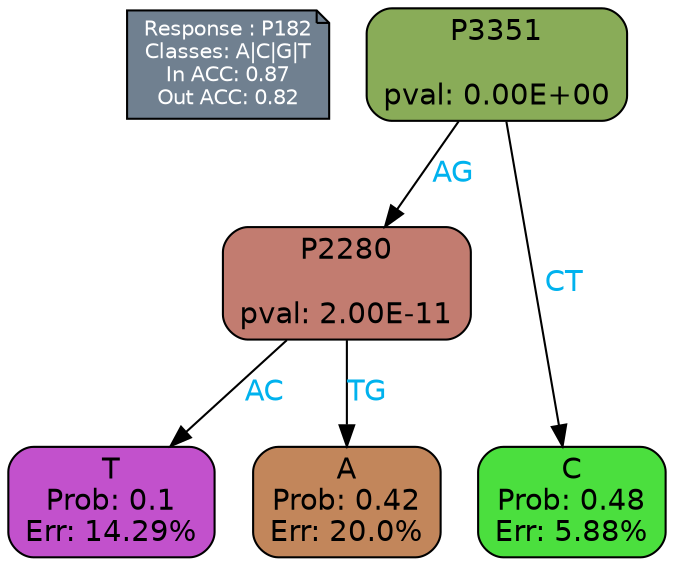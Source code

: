 digraph Tree {
node [shape=box, style="filled, rounded", color="black", fontname=helvetica] ;
graph [ranksep=equally, splines=polylines, bgcolor=transparent, dpi=600] ;
edge [fontname=helvetica] ;
LEGEND [label="Response : P182
Classes: A|C|G|T
In ACC: 0.87
Out ACC: 0.82
",shape=note,align=left,style=filled,fillcolor="slategray",fontcolor="white",fontsize=10];1 [label="P3351

pval: 0.00E+00", fillcolor="#89ac58"] ;
2 [label="P2280

pval: 2.00E-11", fillcolor="#c27c70"] ;
3 [label="T
Prob: 0.1
Err: 14.29%", fillcolor="#c251cc"] ;
4 [label="A
Prob: 0.42
Err: 20.0%", fillcolor="#c2865b"] ;
5 [label="C
Prob: 0.48
Err: 5.88%", fillcolor="#4bdf3e"] ;
1 -> 2 [label="AG",fontcolor=deepskyblue2] ;
1 -> 5 [label="CT",fontcolor=deepskyblue2] ;
2 -> 3 [label="AC",fontcolor=deepskyblue2] ;
2 -> 4 [label="TG",fontcolor=deepskyblue2] ;
{rank = same; 3;4;5;}{rank = same; LEGEND;1;}}